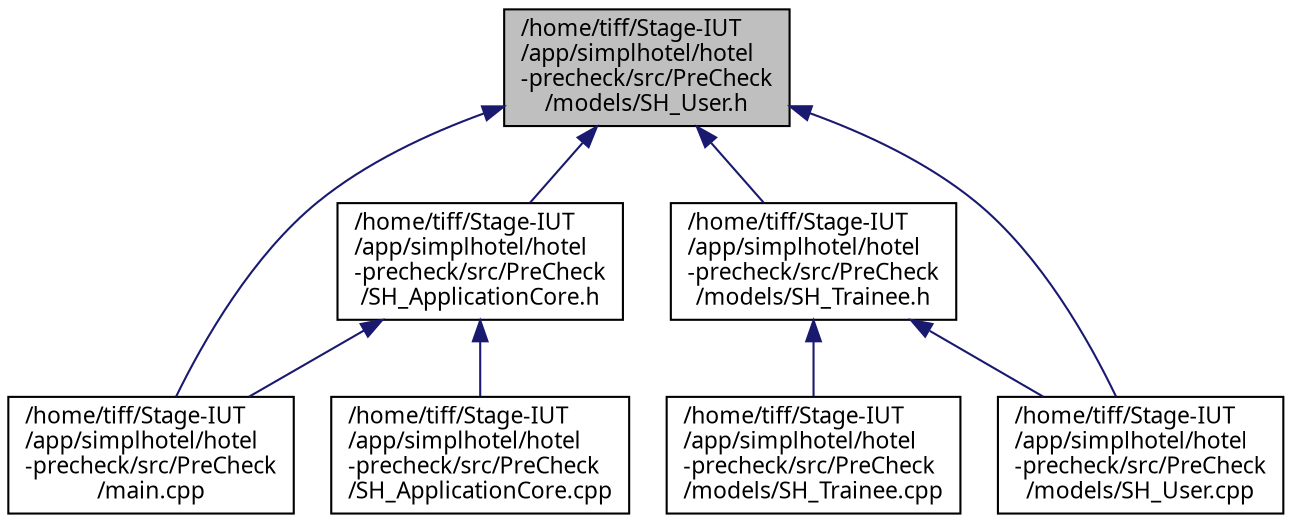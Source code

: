 digraph "/home/tiff/Stage-IUT/app/simplhotel/hotel-precheck/src/PreCheck/models/SH_User.h"
{
 // INTERACTIVE_SVG=YES
  bgcolor="transparent";
  edge [fontname="Verdana",fontsize="11",labelfontname="Verdana",labelfontsize="11"];
  node [fontname="Verdana",fontsize="11",shape=record];
  Node1 [label="/home/tiff/Stage-IUT\l/app/simplhotel/hotel\l-precheck/src/PreCheck\l/models/SH_User.h",height=0.2,width=0.4,color="black", fillcolor="grey75", style="filled" fontcolor="black"];
  Node1 -> Node2 [dir="back",color="midnightblue",fontsize="11",style="solid"];
  Node2 [label="/home/tiff/Stage-IUT\l/app/simplhotel/hotel\l-precheck/src/PreCheck\l/SH_ApplicationCore.h",height=0.2,width=0.4,color="black",URL="$SH__ApplicationCore_8h.html"];
  Node2 -> Node3 [dir="back",color="midnightblue",fontsize="11",style="solid"];
  Node3 [label="/home/tiff/Stage-IUT\l/app/simplhotel/hotel\l-precheck/src/PreCheck\l/main.cpp",height=0.2,width=0.4,color="black",URL="$main_8cpp.html"];
  Node2 -> Node4 [dir="back",color="midnightblue",fontsize="11",style="solid"];
  Node4 [label="/home/tiff/Stage-IUT\l/app/simplhotel/hotel\l-precheck/src/PreCheck\l/SH_ApplicationCore.cpp",height=0.2,width=0.4,color="black",URL="$SH__ApplicationCore_8cpp.html"];
  Node1 -> Node3 [dir="back",color="midnightblue",fontsize="11",style="solid"];
  Node1 -> Node5 [dir="back",color="midnightblue",fontsize="11",style="solid"];
  Node5 [label="/home/tiff/Stage-IUT\l/app/simplhotel/hotel\l-precheck/src/PreCheck\l/models/SH_Trainee.h",height=0.2,width=0.4,color="black",URL="$SH__Trainee_8h.html"];
  Node5 -> Node6 [dir="back",color="midnightblue",fontsize="11",style="solid"];
  Node6 [label="/home/tiff/Stage-IUT\l/app/simplhotel/hotel\l-precheck/src/PreCheck\l/models/SH_Trainee.cpp",height=0.2,width=0.4,color="black",URL="$SH__Trainee_8cpp.html"];
  Node5 -> Node7 [dir="back",color="midnightblue",fontsize="11",style="solid"];
  Node7 [label="/home/tiff/Stage-IUT\l/app/simplhotel/hotel\l-precheck/src/PreCheck\l/models/SH_User.cpp",height=0.2,width=0.4,color="black",URL="$SH__User_8cpp.html"];
  Node1 -> Node7 [dir="back",color="midnightblue",fontsize="11",style="solid"];
}
